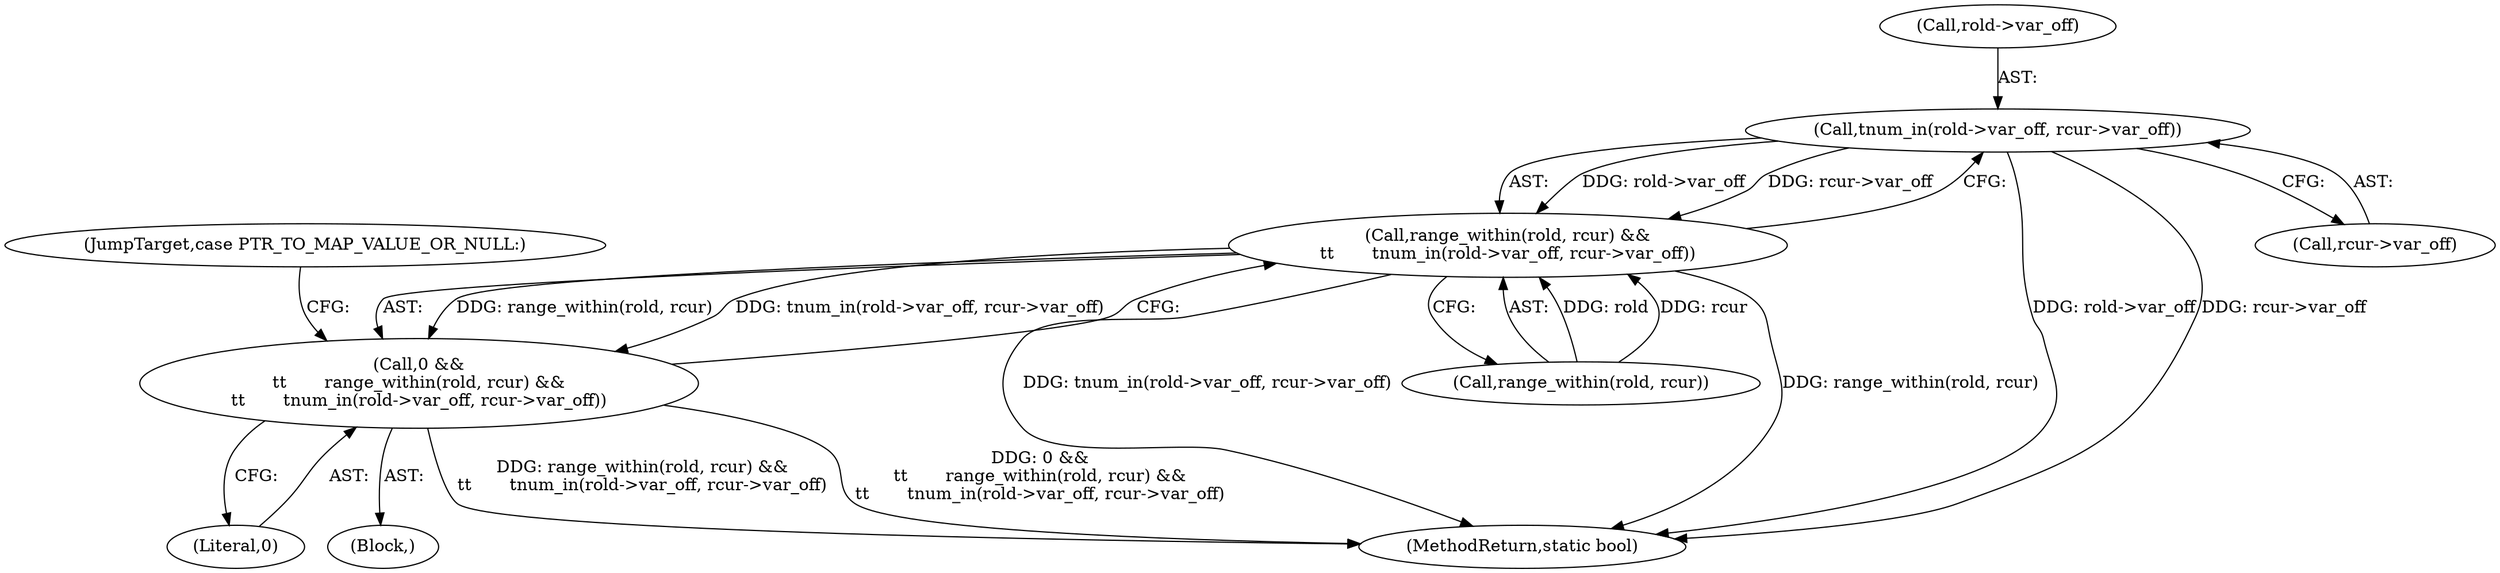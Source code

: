 digraph "0_linux_179d1c5602997fef5a940c6ddcf31212cbfebd14@pointer" {
"1000209" [label="(Call,tnum_in(rold->var_off, rcur->var_off))"];
"1000205" [label="(Call,range_within(rold, rcur) &&\n\t\t       tnum_in(rold->var_off, rcur->var_off))"];
"1000203" [label="(Call,0 &&\n\t\t       range_within(rold, rcur) &&\n\t\t       tnum_in(rold->var_off, rcur->var_off))"];
"1000205" [label="(Call,range_within(rold, rcur) &&\n\t\t       tnum_in(rold->var_off, rcur->var_off))"];
"1000206" [label="(Call,range_within(rold, rcur))"];
"1000307" [label="(MethodReturn,static bool)"];
"1000213" [label="(Call,rcur->var_off)"];
"1000204" [label="(Literal,0)"];
"1000210" [label="(Call,rold->var_off)"];
"1000209" [label="(Call,tnum_in(rold->var_off, rcur->var_off))"];
"1000150" [label="(Block,)"];
"1000216" [label="(JumpTarget,case PTR_TO_MAP_VALUE_OR_NULL:)"];
"1000203" [label="(Call,0 &&\n\t\t       range_within(rold, rcur) &&\n\t\t       tnum_in(rold->var_off, rcur->var_off))"];
"1000209" -> "1000205"  [label="AST: "];
"1000209" -> "1000213"  [label="CFG: "];
"1000210" -> "1000209"  [label="AST: "];
"1000213" -> "1000209"  [label="AST: "];
"1000205" -> "1000209"  [label="CFG: "];
"1000209" -> "1000307"  [label="DDG: rold->var_off"];
"1000209" -> "1000307"  [label="DDG: rcur->var_off"];
"1000209" -> "1000205"  [label="DDG: rold->var_off"];
"1000209" -> "1000205"  [label="DDG: rcur->var_off"];
"1000205" -> "1000203"  [label="AST: "];
"1000205" -> "1000206"  [label="CFG: "];
"1000206" -> "1000205"  [label="AST: "];
"1000203" -> "1000205"  [label="CFG: "];
"1000205" -> "1000307"  [label="DDG: tnum_in(rold->var_off, rcur->var_off)"];
"1000205" -> "1000307"  [label="DDG: range_within(rold, rcur)"];
"1000205" -> "1000203"  [label="DDG: range_within(rold, rcur)"];
"1000205" -> "1000203"  [label="DDG: tnum_in(rold->var_off, rcur->var_off)"];
"1000206" -> "1000205"  [label="DDG: rold"];
"1000206" -> "1000205"  [label="DDG: rcur"];
"1000203" -> "1000150"  [label="AST: "];
"1000203" -> "1000204"  [label="CFG: "];
"1000204" -> "1000203"  [label="AST: "];
"1000216" -> "1000203"  [label="CFG: "];
"1000203" -> "1000307"  [label="DDG: range_within(rold, rcur) &&\n\t\t       tnum_in(rold->var_off, rcur->var_off)"];
"1000203" -> "1000307"  [label="DDG: 0 &&\n\t\t       range_within(rold, rcur) &&\n\t\t       tnum_in(rold->var_off, rcur->var_off)"];
}
